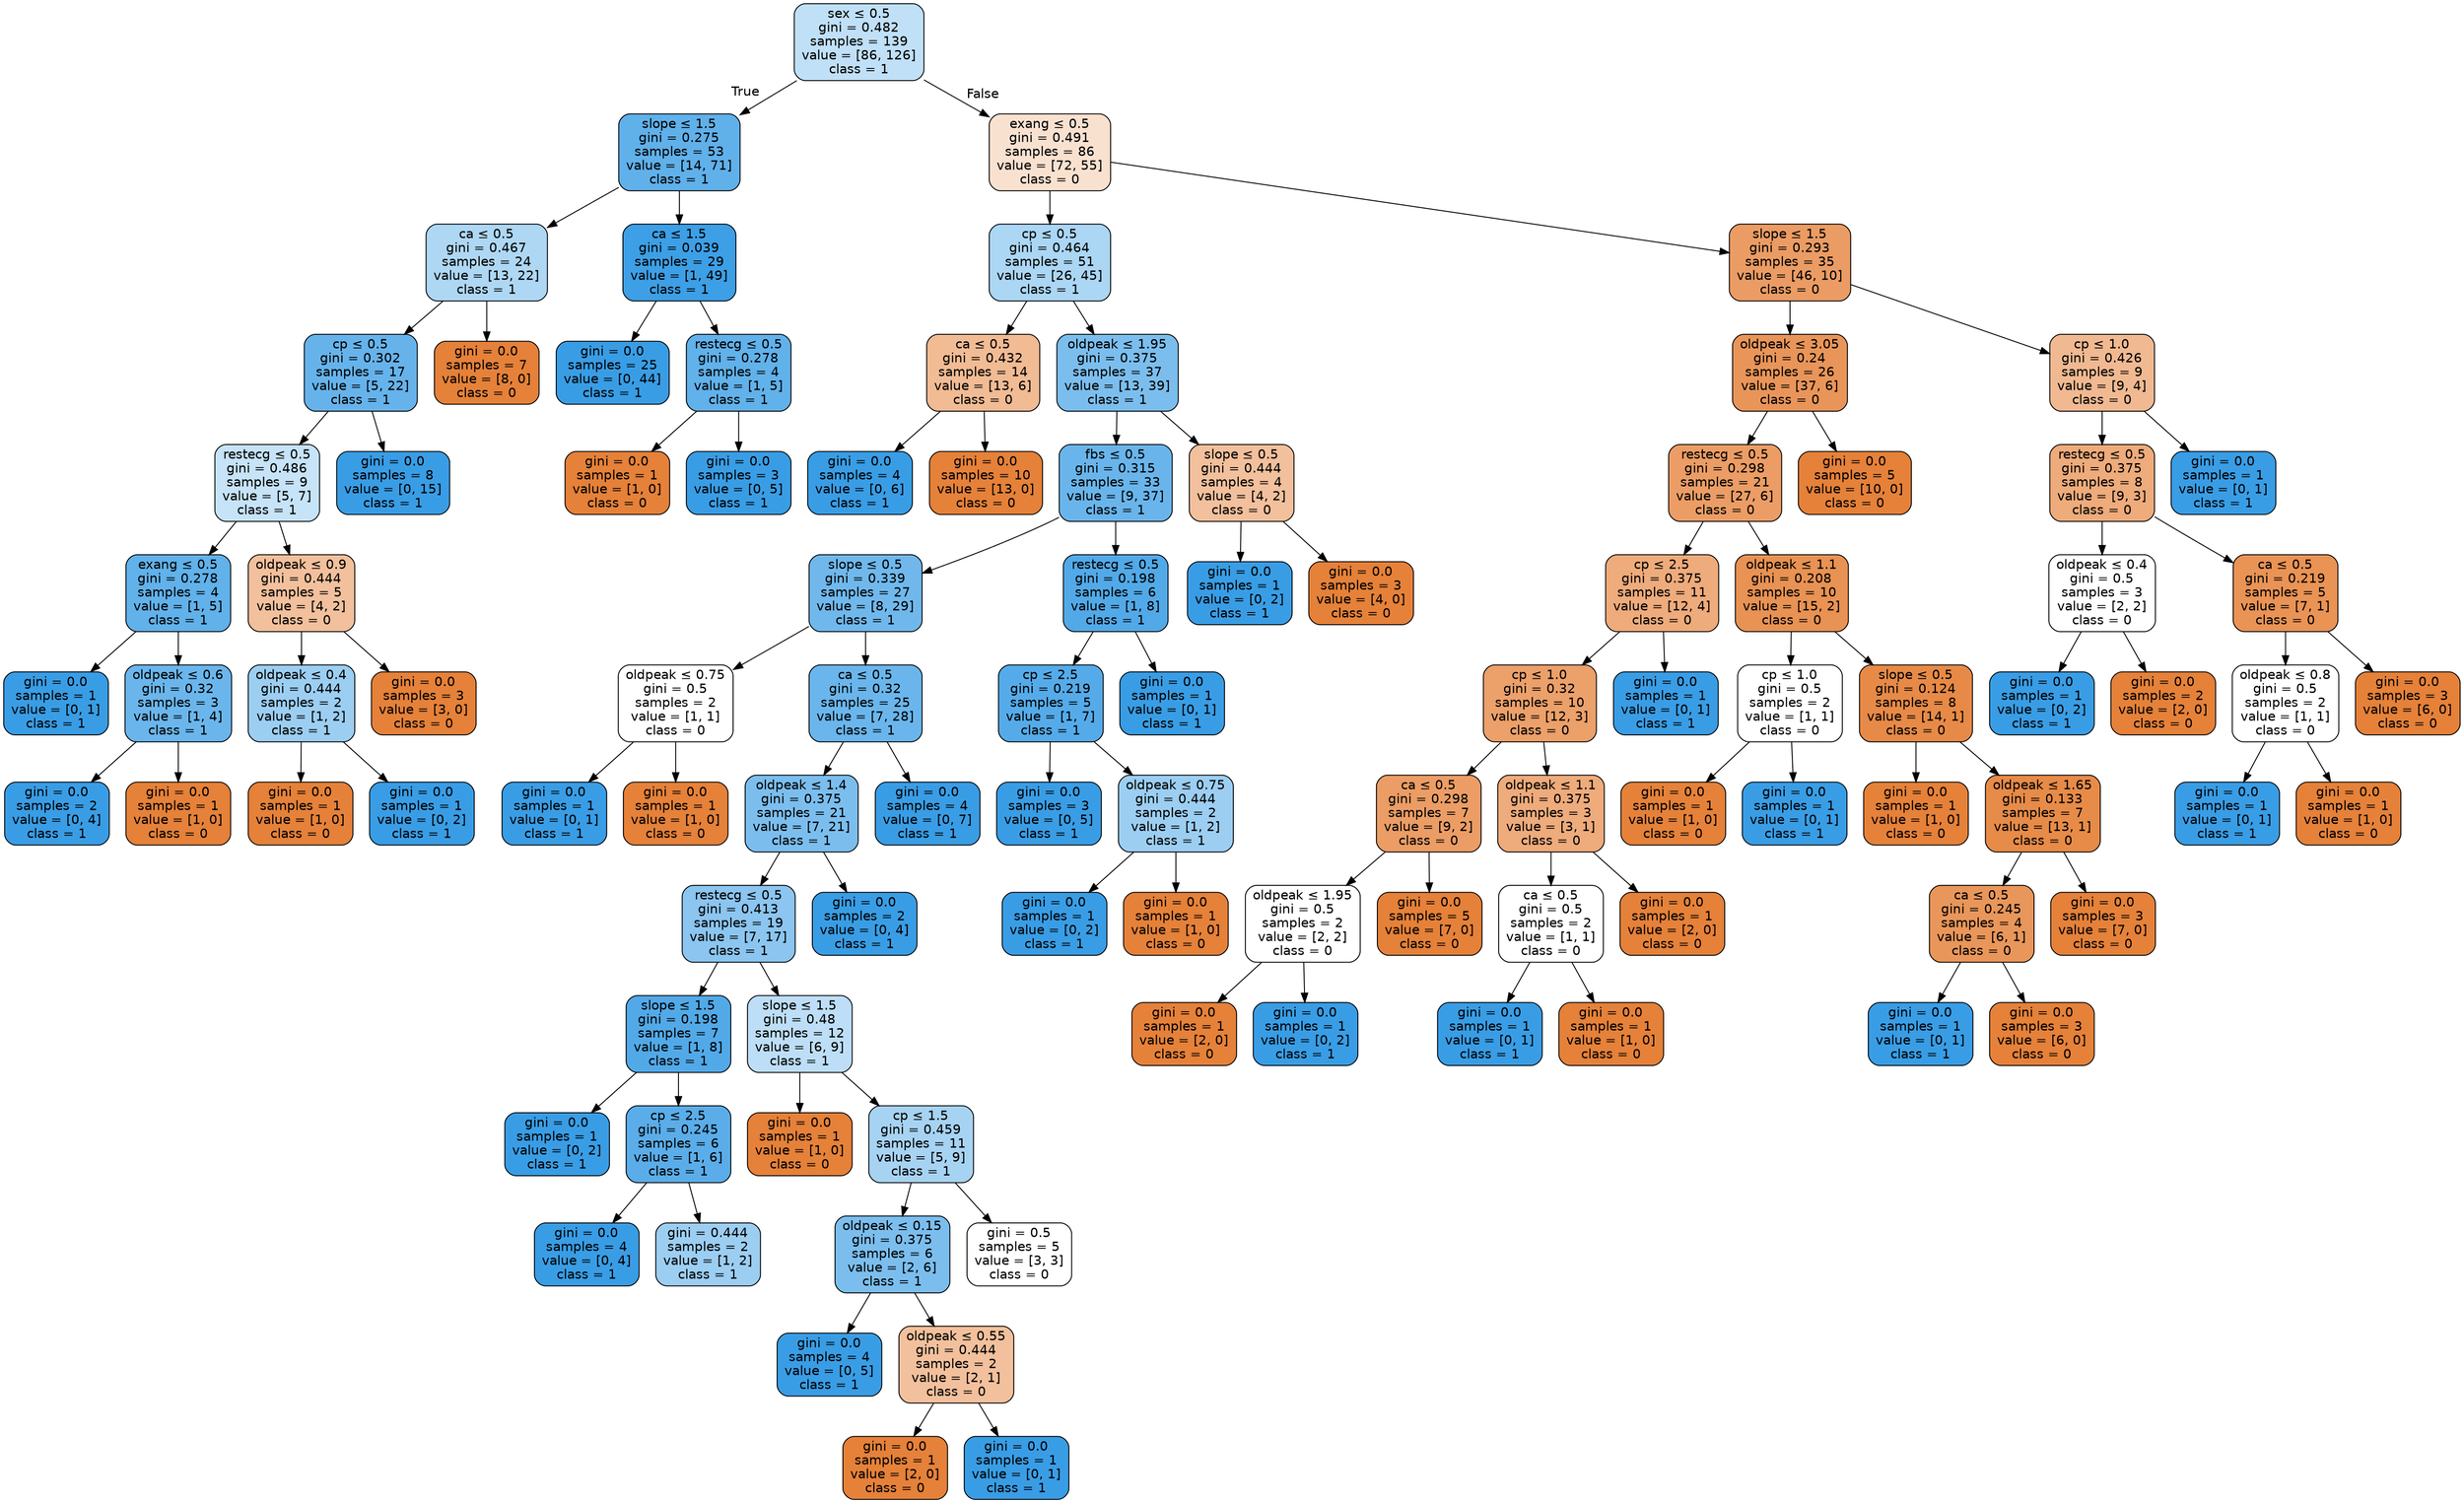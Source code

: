 digraph Tree {
node [shape=box, style="filled, rounded", color="black", fontname="helvetica"] ;
edge [fontname="helvetica"] ;
0 [label=<sex &le; 0.5<br/>gini = 0.482<br/>samples = 139<br/>value = [86, 126]<br/>class = 1>, fillcolor="#c0e0f7"] ;
1 [label=<slope &le; 1.5<br/>gini = 0.275<br/>samples = 53<br/>value = [14, 71]<br/>class = 1>, fillcolor="#60b0ea"] ;
0 -> 1 [labeldistance=2.5, labelangle=45, headlabel="True"] ;
2 [label=<ca &le; 0.5<br/>gini = 0.467<br/>samples = 24<br/>value = [13, 22]<br/>class = 1>, fillcolor="#aed7f4"] ;
1 -> 2 ;
3 [label=<cp &le; 0.5<br/>gini = 0.302<br/>samples = 17<br/>value = [5, 22]<br/>class = 1>, fillcolor="#66b3eb"] ;
2 -> 3 ;
4 [label=<restecg &le; 0.5<br/>gini = 0.486<br/>samples = 9<br/>value = [5, 7]<br/>class = 1>, fillcolor="#c6e3f8"] ;
3 -> 4 ;
5 [label=<exang &le; 0.5<br/>gini = 0.278<br/>samples = 4<br/>value = [1, 5]<br/>class = 1>, fillcolor="#61b1ea"] ;
4 -> 5 ;
6 [label=<gini = 0.0<br/>samples = 1<br/>value = [0, 1]<br/>class = 1>, fillcolor="#399de5"] ;
5 -> 6 ;
7 [label=<oldpeak &le; 0.6<br/>gini = 0.32<br/>samples = 3<br/>value = [1, 4]<br/>class = 1>, fillcolor="#6ab6ec"] ;
5 -> 7 ;
8 [label=<gini = 0.0<br/>samples = 2<br/>value = [0, 4]<br/>class = 1>, fillcolor="#399de5"] ;
7 -> 8 ;
9 [label=<gini = 0.0<br/>samples = 1<br/>value = [1, 0]<br/>class = 0>, fillcolor="#e58139"] ;
7 -> 9 ;
10 [label=<oldpeak &le; 0.9<br/>gini = 0.444<br/>samples = 5<br/>value = [4, 2]<br/>class = 0>, fillcolor="#f2c09c"] ;
4 -> 10 ;
11 [label=<oldpeak &le; 0.4<br/>gini = 0.444<br/>samples = 2<br/>value = [1, 2]<br/>class = 1>, fillcolor="#9ccef2"] ;
10 -> 11 ;
12 [label=<gini = 0.0<br/>samples = 1<br/>value = [1, 0]<br/>class = 0>, fillcolor="#e58139"] ;
11 -> 12 ;
13 [label=<gini = 0.0<br/>samples = 1<br/>value = [0, 2]<br/>class = 1>, fillcolor="#399de5"] ;
11 -> 13 ;
14 [label=<gini = 0.0<br/>samples = 3<br/>value = [3, 0]<br/>class = 0>, fillcolor="#e58139"] ;
10 -> 14 ;
15 [label=<gini = 0.0<br/>samples = 8<br/>value = [0, 15]<br/>class = 1>, fillcolor="#399de5"] ;
3 -> 15 ;
16 [label=<gini = 0.0<br/>samples = 7<br/>value = [8, 0]<br/>class = 0>, fillcolor="#e58139"] ;
2 -> 16 ;
17 [label=<ca &le; 1.5<br/>gini = 0.039<br/>samples = 29<br/>value = [1, 49]<br/>class = 1>, fillcolor="#3d9fe6"] ;
1 -> 17 ;
18 [label=<gini = 0.0<br/>samples = 25<br/>value = [0, 44]<br/>class = 1>, fillcolor="#399de5"] ;
17 -> 18 ;
19 [label=<restecg &le; 0.5<br/>gini = 0.278<br/>samples = 4<br/>value = [1, 5]<br/>class = 1>, fillcolor="#61b1ea"] ;
17 -> 19 ;
20 [label=<gini = 0.0<br/>samples = 1<br/>value = [1, 0]<br/>class = 0>, fillcolor="#e58139"] ;
19 -> 20 ;
21 [label=<gini = 0.0<br/>samples = 3<br/>value = [0, 5]<br/>class = 1>, fillcolor="#399de5"] ;
19 -> 21 ;
22 [label=<exang &le; 0.5<br/>gini = 0.491<br/>samples = 86<br/>value = [72, 55]<br/>class = 0>, fillcolor="#f9e1d0"] ;
0 -> 22 [labeldistance=2.5, labelangle=-45, headlabel="False"] ;
23 [label=<cp &le; 0.5<br/>gini = 0.464<br/>samples = 51<br/>value = [26, 45]<br/>class = 1>, fillcolor="#abd6f4"] ;
22 -> 23 ;
24 [label=<ca &le; 0.5<br/>gini = 0.432<br/>samples = 14<br/>value = [13, 6]<br/>class = 0>, fillcolor="#f1bb94"] ;
23 -> 24 ;
25 [label=<gini = 0.0<br/>samples = 4<br/>value = [0, 6]<br/>class = 1>, fillcolor="#399de5"] ;
24 -> 25 ;
26 [label=<gini = 0.0<br/>samples = 10<br/>value = [13, 0]<br/>class = 0>, fillcolor="#e58139"] ;
24 -> 26 ;
27 [label=<oldpeak &le; 1.95<br/>gini = 0.375<br/>samples = 37<br/>value = [13, 39]<br/>class = 1>, fillcolor="#7bbeee"] ;
23 -> 27 ;
28 [label=<fbs &le; 0.5<br/>gini = 0.315<br/>samples = 33<br/>value = [9, 37]<br/>class = 1>, fillcolor="#69b5eb"] ;
27 -> 28 ;
29 [label=<slope &le; 0.5<br/>gini = 0.339<br/>samples = 27<br/>value = [8, 29]<br/>class = 1>, fillcolor="#70b8ec"] ;
28 -> 29 ;
30 [label=<oldpeak &le; 0.75<br/>gini = 0.5<br/>samples = 2<br/>value = [1, 1]<br/>class = 0>, fillcolor="#ffffff"] ;
29 -> 30 ;
31 [label=<gini = 0.0<br/>samples = 1<br/>value = [0, 1]<br/>class = 1>, fillcolor="#399de5"] ;
30 -> 31 ;
32 [label=<gini = 0.0<br/>samples = 1<br/>value = [1, 0]<br/>class = 0>, fillcolor="#e58139"] ;
30 -> 32 ;
33 [label=<ca &le; 0.5<br/>gini = 0.32<br/>samples = 25<br/>value = [7, 28]<br/>class = 1>, fillcolor="#6ab6ec"] ;
29 -> 33 ;
34 [label=<oldpeak &le; 1.4<br/>gini = 0.375<br/>samples = 21<br/>value = [7, 21]<br/>class = 1>, fillcolor="#7bbeee"] ;
33 -> 34 ;
35 [label=<restecg &le; 0.5<br/>gini = 0.413<br/>samples = 19<br/>value = [7, 17]<br/>class = 1>, fillcolor="#8bc5f0"] ;
34 -> 35 ;
36 [label=<slope &le; 1.5<br/>gini = 0.198<br/>samples = 7<br/>value = [1, 8]<br/>class = 1>, fillcolor="#52a9e8"] ;
35 -> 36 ;
37 [label=<gini = 0.0<br/>samples = 1<br/>value = [0, 2]<br/>class = 1>, fillcolor="#399de5"] ;
36 -> 37 ;
38 [label=<cp &le; 2.5<br/>gini = 0.245<br/>samples = 6<br/>value = [1, 6]<br/>class = 1>, fillcolor="#5aade9"] ;
36 -> 38 ;
39 [label=<gini = 0.0<br/>samples = 4<br/>value = [0, 4]<br/>class = 1>, fillcolor="#399de5"] ;
38 -> 39 ;
40 [label=<gini = 0.444<br/>samples = 2<br/>value = [1, 2]<br/>class = 1>, fillcolor="#9ccef2"] ;
38 -> 40 ;
41 [label=<slope &le; 1.5<br/>gini = 0.48<br/>samples = 12<br/>value = [6, 9]<br/>class = 1>, fillcolor="#bddef6"] ;
35 -> 41 ;
42 [label=<gini = 0.0<br/>samples = 1<br/>value = [1, 0]<br/>class = 0>, fillcolor="#e58139"] ;
41 -> 42 ;
43 [label=<cp &le; 1.5<br/>gini = 0.459<br/>samples = 11<br/>value = [5, 9]<br/>class = 1>, fillcolor="#a7d3f3"] ;
41 -> 43 ;
44 [label=<oldpeak &le; 0.15<br/>gini = 0.375<br/>samples = 6<br/>value = [2, 6]<br/>class = 1>, fillcolor="#7bbeee"] ;
43 -> 44 ;
45 [label=<gini = 0.0<br/>samples = 4<br/>value = [0, 5]<br/>class = 1>, fillcolor="#399de5"] ;
44 -> 45 ;
46 [label=<oldpeak &le; 0.55<br/>gini = 0.444<br/>samples = 2<br/>value = [2, 1]<br/>class = 0>, fillcolor="#f2c09c"] ;
44 -> 46 ;
47 [label=<gini = 0.0<br/>samples = 1<br/>value = [2, 0]<br/>class = 0>, fillcolor="#e58139"] ;
46 -> 47 ;
48 [label=<gini = 0.0<br/>samples = 1<br/>value = [0, 1]<br/>class = 1>, fillcolor="#399de5"] ;
46 -> 48 ;
49 [label=<gini = 0.5<br/>samples = 5<br/>value = [3, 3]<br/>class = 0>, fillcolor="#ffffff"] ;
43 -> 49 ;
50 [label=<gini = 0.0<br/>samples = 2<br/>value = [0, 4]<br/>class = 1>, fillcolor="#399de5"] ;
34 -> 50 ;
51 [label=<gini = 0.0<br/>samples = 4<br/>value = [0, 7]<br/>class = 1>, fillcolor="#399de5"] ;
33 -> 51 ;
52 [label=<restecg &le; 0.5<br/>gini = 0.198<br/>samples = 6<br/>value = [1, 8]<br/>class = 1>, fillcolor="#52a9e8"] ;
28 -> 52 ;
53 [label=<cp &le; 2.5<br/>gini = 0.219<br/>samples = 5<br/>value = [1, 7]<br/>class = 1>, fillcolor="#55abe9"] ;
52 -> 53 ;
54 [label=<gini = 0.0<br/>samples = 3<br/>value = [0, 5]<br/>class = 1>, fillcolor="#399de5"] ;
53 -> 54 ;
55 [label=<oldpeak &le; 0.75<br/>gini = 0.444<br/>samples = 2<br/>value = [1, 2]<br/>class = 1>, fillcolor="#9ccef2"] ;
53 -> 55 ;
56 [label=<gini = 0.0<br/>samples = 1<br/>value = [0, 2]<br/>class = 1>, fillcolor="#399de5"] ;
55 -> 56 ;
57 [label=<gini = 0.0<br/>samples = 1<br/>value = [1, 0]<br/>class = 0>, fillcolor="#e58139"] ;
55 -> 57 ;
58 [label=<gini = 0.0<br/>samples = 1<br/>value = [0, 1]<br/>class = 1>, fillcolor="#399de5"] ;
52 -> 58 ;
59 [label=<slope &le; 0.5<br/>gini = 0.444<br/>samples = 4<br/>value = [4, 2]<br/>class = 0>, fillcolor="#f2c09c"] ;
27 -> 59 ;
60 [label=<gini = 0.0<br/>samples = 1<br/>value = [0, 2]<br/>class = 1>, fillcolor="#399de5"] ;
59 -> 60 ;
61 [label=<gini = 0.0<br/>samples = 3<br/>value = [4, 0]<br/>class = 0>, fillcolor="#e58139"] ;
59 -> 61 ;
62 [label=<slope &le; 1.5<br/>gini = 0.293<br/>samples = 35<br/>value = [46, 10]<br/>class = 0>, fillcolor="#eb9c64"] ;
22 -> 62 ;
63 [label=<oldpeak &le; 3.05<br/>gini = 0.24<br/>samples = 26<br/>value = [37, 6]<br/>class = 0>, fillcolor="#e99559"] ;
62 -> 63 ;
64 [label=<restecg &le; 0.5<br/>gini = 0.298<br/>samples = 21<br/>value = [27, 6]<br/>class = 0>, fillcolor="#eb9d65"] ;
63 -> 64 ;
65 [label=<cp &le; 2.5<br/>gini = 0.375<br/>samples = 11<br/>value = [12, 4]<br/>class = 0>, fillcolor="#eeab7b"] ;
64 -> 65 ;
66 [label=<cp &le; 1.0<br/>gini = 0.32<br/>samples = 10<br/>value = [12, 3]<br/>class = 0>, fillcolor="#eca06a"] ;
65 -> 66 ;
67 [label=<ca &le; 0.5<br/>gini = 0.298<br/>samples = 7<br/>value = [9, 2]<br/>class = 0>, fillcolor="#eb9d65"] ;
66 -> 67 ;
68 [label=<oldpeak &le; 1.95<br/>gini = 0.5<br/>samples = 2<br/>value = [2, 2]<br/>class = 0>, fillcolor="#ffffff"] ;
67 -> 68 ;
69 [label=<gini = 0.0<br/>samples = 1<br/>value = [2, 0]<br/>class = 0>, fillcolor="#e58139"] ;
68 -> 69 ;
70 [label=<gini = 0.0<br/>samples = 1<br/>value = [0, 2]<br/>class = 1>, fillcolor="#399de5"] ;
68 -> 70 ;
71 [label=<gini = 0.0<br/>samples = 5<br/>value = [7, 0]<br/>class = 0>, fillcolor="#e58139"] ;
67 -> 71 ;
72 [label=<oldpeak &le; 1.1<br/>gini = 0.375<br/>samples = 3<br/>value = [3, 1]<br/>class = 0>, fillcolor="#eeab7b"] ;
66 -> 72 ;
73 [label=<ca &le; 0.5<br/>gini = 0.5<br/>samples = 2<br/>value = [1, 1]<br/>class = 0>, fillcolor="#ffffff"] ;
72 -> 73 ;
74 [label=<gini = 0.0<br/>samples = 1<br/>value = [0, 1]<br/>class = 1>, fillcolor="#399de5"] ;
73 -> 74 ;
75 [label=<gini = 0.0<br/>samples = 1<br/>value = [1, 0]<br/>class = 0>, fillcolor="#e58139"] ;
73 -> 75 ;
76 [label=<gini = 0.0<br/>samples = 1<br/>value = [2, 0]<br/>class = 0>, fillcolor="#e58139"] ;
72 -> 76 ;
77 [label=<gini = 0.0<br/>samples = 1<br/>value = [0, 1]<br/>class = 1>, fillcolor="#399de5"] ;
65 -> 77 ;
78 [label=<oldpeak &le; 1.1<br/>gini = 0.208<br/>samples = 10<br/>value = [15, 2]<br/>class = 0>, fillcolor="#e89253"] ;
64 -> 78 ;
79 [label=<cp &le; 1.0<br/>gini = 0.5<br/>samples = 2<br/>value = [1, 1]<br/>class = 0>, fillcolor="#ffffff"] ;
78 -> 79 ;
80 [label=<gini = 0.0<br/>samples = 1<br/>value = [1, 0]<br/>class = 0>, fillcolor="#e58139"] ;
79 -> 80 ;
81 [label=<gini = 0.0<br/>samples = 1<br/>value = [0, 1]<br/>class = 1>, fillcolor="#399de5"] ;
79 -> 81 ;
82 [label=<slope &le; 0.5<br/>gini = 0.124<br/>samples = 8<br/>value = [14, 1]<br/>class = 0>, fillcolor="#e78a47"] ;
78 -> 82 ;
83 [label=<gini = 0.0<br/>samples = 1<br/>value = [1, 0]<br/>class = 0>, fillcolor="#e58139"] ;
82 -> 83 ;
84 [label=<oldpeak &le; 1.65<br/>gini = 0.133<br/>samples = 7<br/>value = [13, 1]<br/>class = 0>, fillcolor="#e78b48"] ;
82 -> 84 ;
85 [label=<ca &le; 0.5<br/>gini = 0.245<br/>samples = 4<br/>value = [6, 1]<br/>class = 0>, fillcolor="#e9965a"] ;
84 -> 85 ;
86 [label=<gini = 0.0<br/>samples = 1<br/>value = [0, 1]<br/>class = 1>, fillcolor="#399de5"] ;
85 -> 86 ;
87 [label=<gini = 0.0<br/>samples = 3<br/>value = [6, 0]<br/>class = 0>, fillcolor="#e58139"] ;
85 -> 87 ;
88 [label=<gini = 0.0<br/>samples = 3<br/>value = [7, 0]<br/>class = 0>, fillcolor="#e58139"] ;
84 -> 88 ;
89 [label=<gini = 0.0<br/>samples = 5<br/>value = [10, 0]<br/>class = 0>, fillcolor="#e58139"] ;
63 -> 89 ;
90 [label=<cp &le; 1.0<br/>gini = 0.426<br/>samples = 9<br/>value = [9, 4]<br/>class = 0>, fillcolor="#f1b991"] ;
62 -> 90 ;
91 [label=<restecg &le; 0.5<br/>gini = 0.375<br/>samples = 8<br/>value = [9, 3]<br/>class = 0>, fillcolor="#eeab7b"] ;
90 -> 91 ;
92 [label=<oldpeak &le; 0.4<br/>gini = 0.5<br/>samples = 3<br/>value = [2, 2]<br/>class = 0>, fillcolor="#ffffff"] ;
91 -> 92 ;
93 [label=<gini = 0.0<br/>samples = 1<br/>value = [0, 2]<br/>class = 1>, fillcolor="#399de5"] ;
92 -> 93 ;
94 [label=<gini = 0.0<br/>samples = 2<br/>value = [2, 0]<br/>class = 0>, fillcolor="#e58139"] ;
92 -> 94 ;
95 [label=<ca &le; 0.5<br/>gini = 0.219<br/>samples = 5<br/>value = [7, 1]<br/>class = 0>, fillcolor="#e99355"] ;
91 -> 95 ;
96 [label=<oldpeak &le; 0.8<br/>gini = 0.5<br/>samples = 2<br/>value = [1, 1]<br/>class = 0>, fillcolor="#ffffff"] ;
95 -> 96 ;
97 [label=<gini = 0.0<br/>samples = 1<br/>value = [0, 1]<br/>class = 1>, fillcolor="#399de5"] ;
96 -> 97 ;
98 [label=<gini = 0.0<br/>samples = 1<br/>value = [1, 0]<br/>class = 0>, fillcolor="#e58139"] ;
96 -> 98 ;
99 [label=<gini = 0.0<br/>samples = 3<br/>value = [6, 0]<br/>class = 0>, fillcolor="#e58139"] ;
95 -> 99 ;
100 [label=<gini = 0.0<br/>samples = 1<br/>value = [0, 1]<br/>class = 1>, fillcolor="#399de5"] ;
90 -> 100 ;
}
